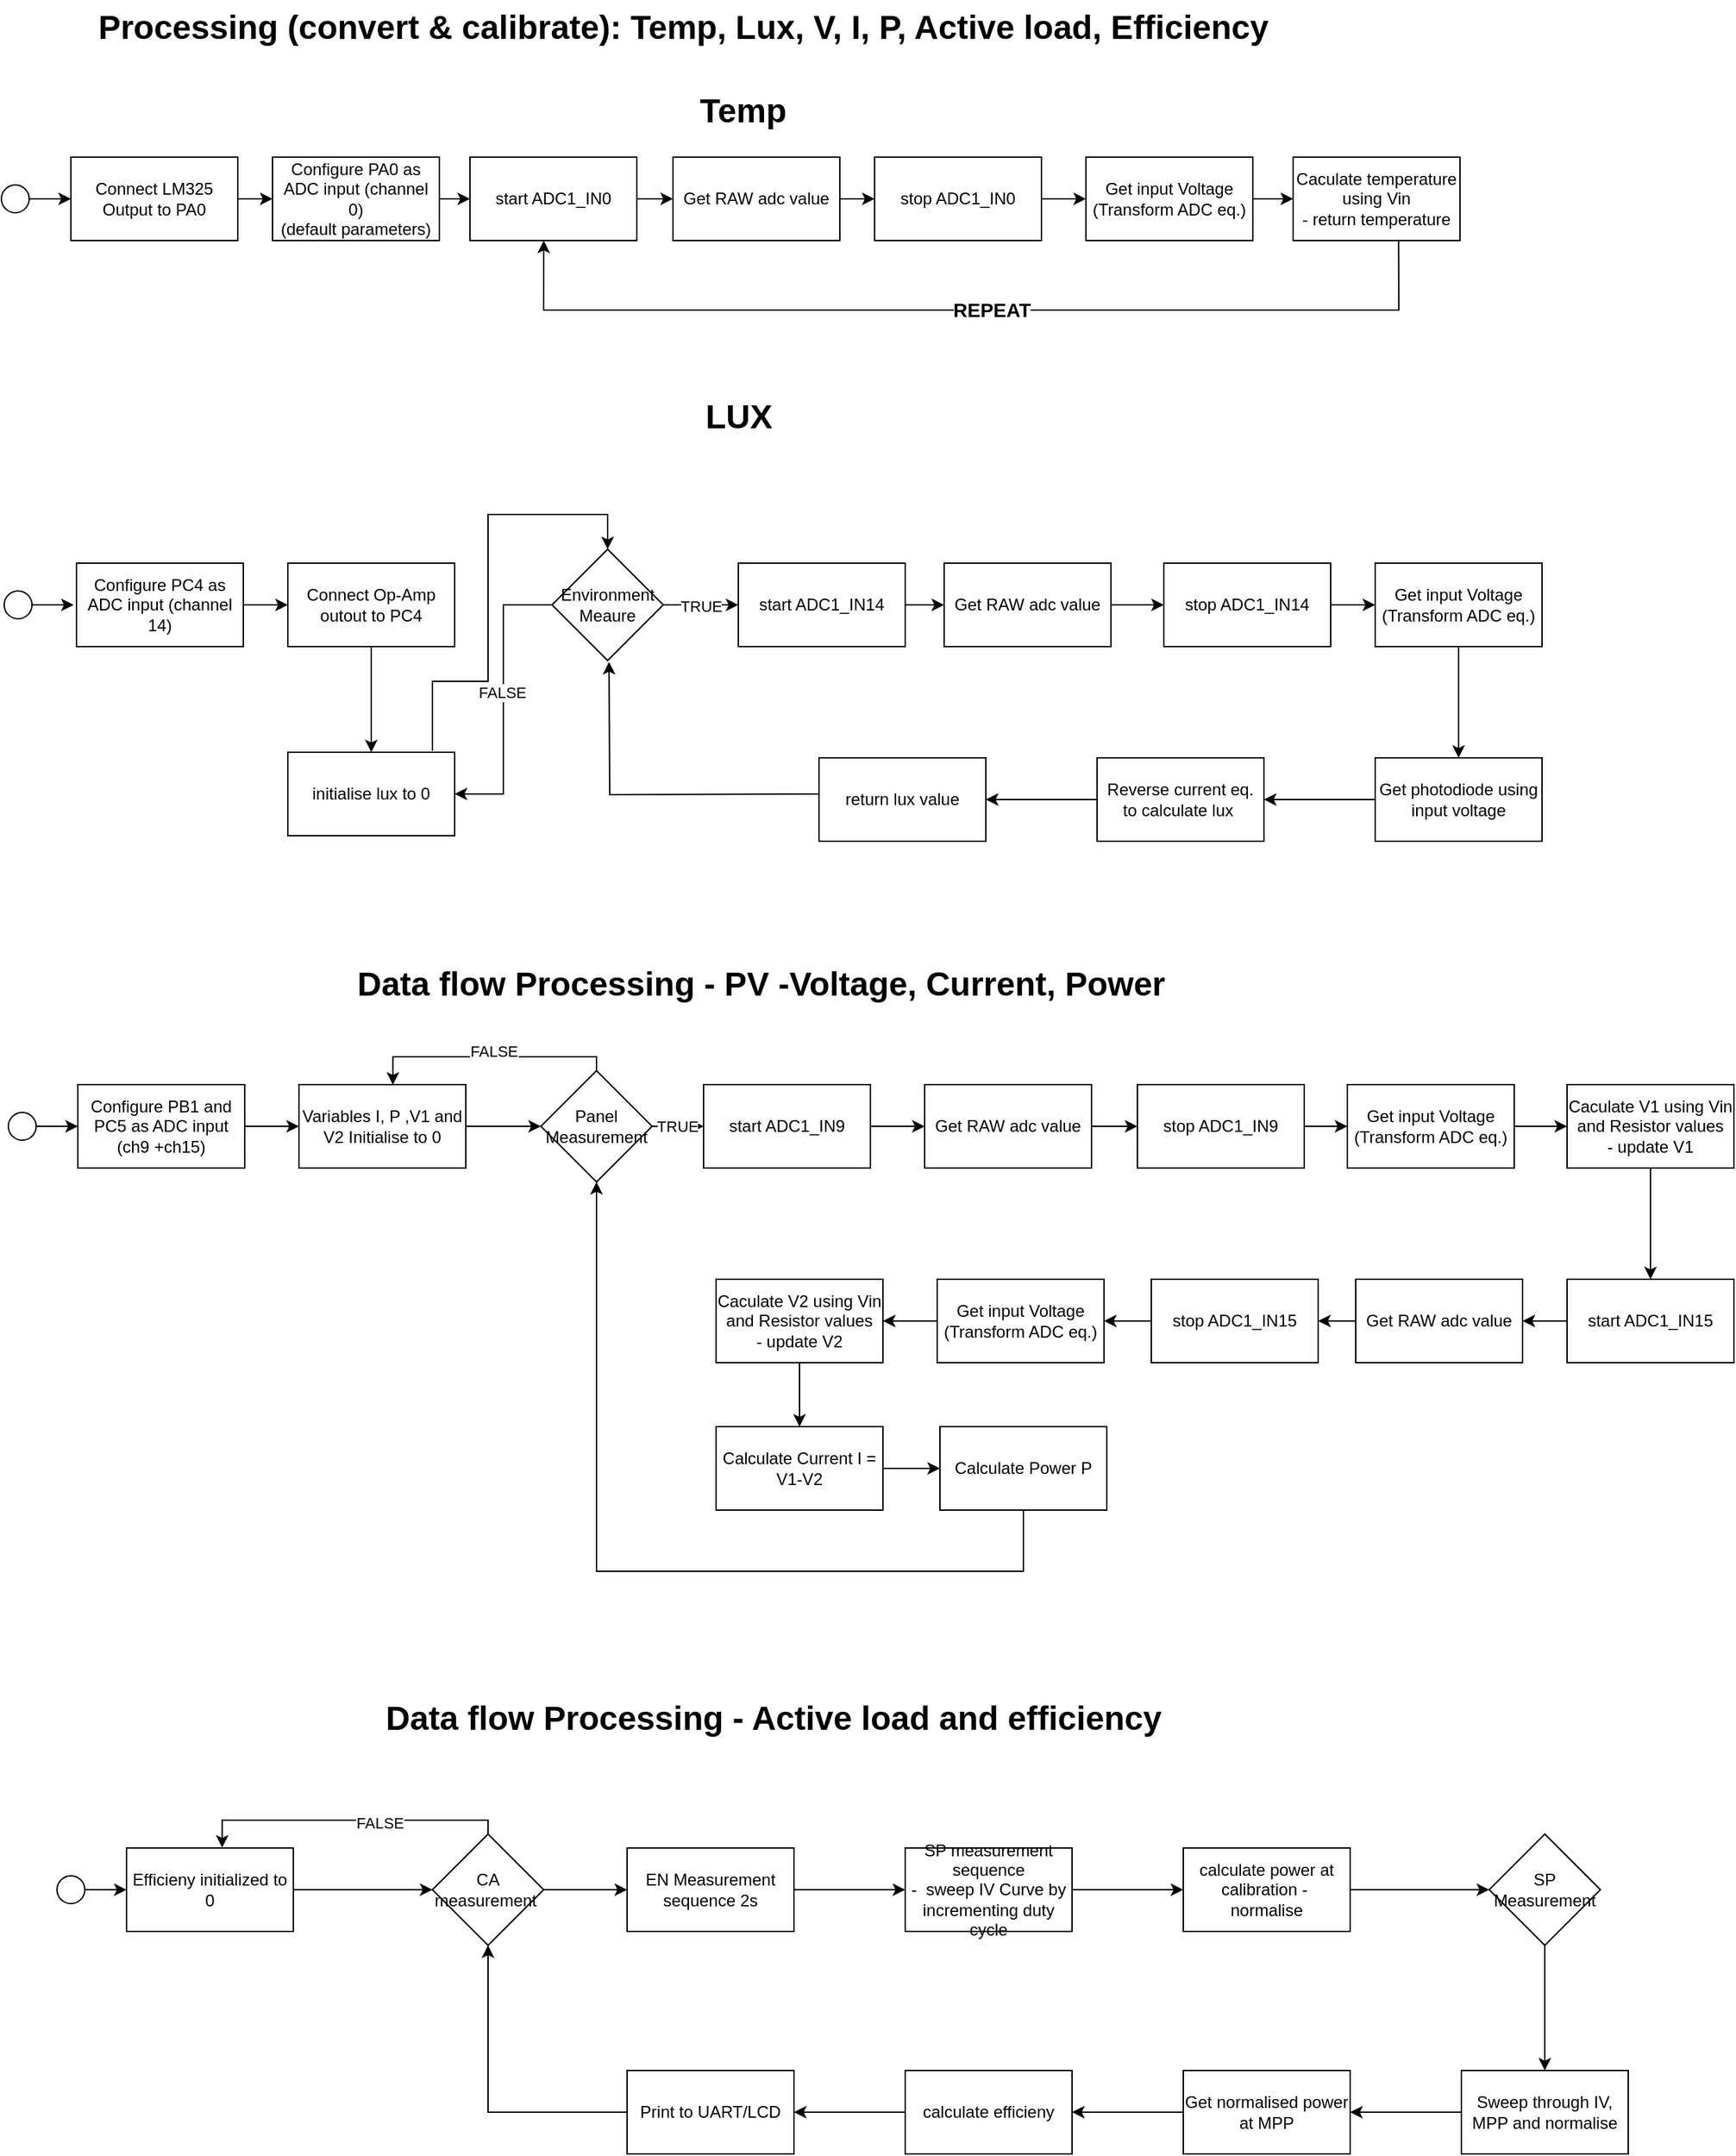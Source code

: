 <mxfile version="24.1.0" type="device">
  <diagram name="Page-1" id="7e0a89b8-554c-2b80-1dc8-d5c74ca68de4">
    <mxGraphModel dx="2036" dy="1040" grid="1" gridSize="10" guides="1" tooltips="1" connect="1" arrows="1" fold="1" page="1" pageScale="1" pageWidth="1100" pageHeight="850" background="none" math="0" shadow="0">
      <root>
        <mxCell id="0" />
        <mxCell id="1" parent="0" />
        <mxCell id="Pd6MdkzY4uPQfDYBk9mX-1" value="Processing (convert &amp;amp; calibrate): Temp, Lux, V, I, P, Active load, Efficiency" style="text;strokeColor=none;fillColor=none;html=1;fontSize=24;fontStyle=1;verticalAlign=middle;align=center;" vertex="1" parent="1">
          <mxGeometry x="490" y="60" width="100" height="40" as="geometry" />
        </mxCell>
        <mxCell id="Pd6MdkzY4uPQfDYBk9mX-11" value="" style="edgeStyle=orthogonalEdgeStyle;rounded=0;orthogonalLoop=1;jettySize=auto;html=1;" edge="1" parent="1" source="Pd6MdkzY4uPQfDYBk9mX-2" target="Pd6MdkzY4uPQfDYBk9mX-10">
          <mxGeometry relative="1" as="geometry" />
        </mxCell>
        <mxCell id="Pd6MdkzY4uPQfDYBk9mX-2" value="" style="ellipse;whiteSpace=wrap;html=1;aspect=fixed;" vertex="1" parent="1">
          <mxGeometry x="50" y="193" width="20" height="20" as="geometry" />
        </mxCell>
        <mxCell id="Pd6MdkzY4uPQfDYBk9mX-13" value="" style="edgeStyle=orthogonalEdgeStyle;rounded=0;orthogonalLoop=1;jettySize=auto;html=1;" edge="1" parent="1" source="Pd6MdkzY4uPQfDYBk9mX-10" target="Pd6MdkzY4uPQfDYBk9mX-12">
          <mxGeometry relative="1" as="geometry" />
        </mxCell>
        <mxCell id="Pd6MdkzY4uPQfDYBk9mX-10" value="Connect LM325&lt;div&gt;Output to PA0&lt;/div&gt;" style="whiteSpace=wrap;html=1;" vertex="1" parent="1">
          <mxGeometry x="100" y="173" width="120" height="60" as="geometry" />
        </mxCell>
        <mxCell id="Pd6MdkzY4uPQfDYBk9mX-15" value="" style="edgeStyle=orthogonalEdgeStyle;rounded=0;orthogonalLoop=1;jettySize=auto;html=1;" edge="1" parent="1" source="Pd6MdkzY4uPQfDYBk9mX-12" target="Pd6MdkzY4uPQfDYBk9mX-14">
          <mxGeometry relative="1" as="geometry" />
        </mxCell>
        <mxCell id="Pd6MdkzY4uPQfDYBk9mX-12" value="Configure PA0 as ADC input (channel 0)&lt;div&gt;(default parameters)&lt;/div&gt;" style="whiteSpace=wrap;html=1;" vertex="1" parent="1">
          <mxGeometry x="245" y="173" width="120" height="60" as="geometry" />
        </mxCell>
        <mxCell id="Pd6MdkzY4uPQfDYBk9mX-17" value="" style="edgeStyle=orthogonalEdgeStyle;rounded=0;orthogonalLoop=1;jettySize=auto;html=1;" edge="1" parent="1" source="Pd6MdkzY4uPQfDYBk9mX-14" target="Pd6MdkzY4uPQfDYBk9mX-16">
          <mxGeometry relative="1" as="geometry" />
        </mxCell>
        <mxCell id="Pd6MdkzY4uPQfDYBk9mX-14" value="start ADC1_IN0" style="whiteSpace=wrap;html=1;" vertex="1" parent="1">
          <mxGeometry x="387" y="173" width="120" height="60" as="geometry" />
        </mxCell>
        <mxCell id="Pd6MdkzY4uPQfDYBk9mX-23" value="" style="edgeStyle=orthogonalEdgeStyle;rounded=0;orthogonalLoop=1;jettySize=auto;html=1;" edge="1" parent="1" source="Pd6MdkzY4uPQfDYBk9mX-16" target="Pd6MdkzY4uPQfDYBk9mX-22">
          <mxGeometry relative="1" as="geometry" />
        </mxCell>
        <mxCell id="Pd6MdkzY4uPQfDYBk9mX-16" value="Get RAW adc value" style="whiteSpace=wrap;html=1;" vertex="1" parent="1">
          <mxGeometry x="533" y="173" width="120" height="60" as="geometry" />
        </mxCell>
        <mxCell id="Pd6MdkzY4uPQfDYBk9mX-21" value="" style="edgeStyle=orthogonalEdgeStyle;rounded=0;orthogonalLoop=1;jettySize=auto;html=1;" edge="1" parent="1" source="Pd6MdkzY4uPQfDYBk9mX-18" target="Pd6MdkzY4uPQfDYBk9mX-20">
          <mxGeometry relative="1" as="geometry" />
        </mxCell>
        <mxCell id="Pd6MdkzY4uPQfDYBk9mX-18" value="Get input Voltage&lt;div&gt;(Transform ADC eq.&lt;span style=&quot;background-color: initial;&quot;&gt;)&lt;/span&gt;&lt;/div&gt;" style="whiteSpace=wrap;html=1;" vertex="1" parent="1">
          <mxGeometry x="830" y="173" width="120" height="60" as="geometry" />
        </mxCell>
        <mxCell id="Pd6MdkzY4uPQfDYBk9mX-20" value="Caculate temperature using Vin&lt;div&gt;- return temperature&lt;/div&gt;" style="whiteSpace=wrap;html=1;" vertex="1" parent="1">
          <mxGeometry x="979" y="173" width="120" height="60" as="geometry" />
        </mxCell>
        <mxCell id="Pd6MdkzY4uPQfDYBk9mX-24" value="" style="edgeStyle=orthogonalEdgeStyle;rounded=0;orthogonalLoop=1;jettySize=auto;html=1;" edge="1" parent="1" source="Pd6MdkzY4uPQfDYBk9mX-22" target="Pd6MdkzY4uPQfDYBk9mX-18">
          <mxGeometry relative="1" as="geometry" />
        </mxCell>
        <mxCell id="Pd6MdkzY4uPQfDYBk9mX-22" value="stop ADC1_IN0" style="whiteSpace=wrap;html=1;" vertex="1" parent="1">
          <mxGeometry x="678" y="173" width="120" height="60" as="geometry" />
        </mxCell>
        <mxCell id="Pd6MdkzY4uPQfDYBk9mX-27" value="" style="endArrow=classic;html=1;rounded=0;entryX=0.442;entryY=1;entryDx=0;entryDy=0;entryPerimeter=0;exitX=0.632;exitY=0.993;exitDx=0;exitDy=0;exitPerimeter=0;" edge="1" parent="1" source="Pd6MdkzY4uPQfDYBk9mX-20" target="Pd6MdkzY4uPQfDYBk9mX-14">
          <mxGeometry width="50" height="50" relative="1" as="geometry">
            <mxPoint x="960" y="323" as="sourcePoint" />
            <mxPoint x="810" y="253" as="targetPoint" />
            <Array as="points">
              <mxPoint x="1055" y="283" />
              <mxPoint x="440" y="283" />
            </Array>
          </mxGeometry>
        </mxCell>
        <mxCell id="Pd6MdkzY4uPQfDYBk9mX-30" value="&lt;b&gt;&lt;font style=&quot;font-size: 14px;&quot;&gt;REPEAT&lt;/font&gt;&lt;/b&gt;" style="edgeLabel;html=1;align=center;verticalAlign=middle;resizable=0;points=[];" vertex="1" connectable="0" parent="Pd6MdkzY4uPQfDYBk9mX-27">
          <mxGeometry x="-0.042" relative="1" as="geometry">
            <mxPoint x="-1" as="offset" />
          </mxGeometry>
        </mxCell>
        <mxCell id="Pd6MdkzY4uPQfDYBk9mX-31" value="Temp" style="text;strokeColor=none;fillColor=none;html=1;fontSize=24;fontStyle=1;verticalAlign=middle;align=center;" vertex="1" parent="1">
          <mxGeometry x="533" y="120" width="100" height="40" as="geometry" />
        </mxCell>
        <mxCell id="Pd6MdkzY4uPQfDYBk9mX-42" value="" style="edgeStyle=orthogonalEdgeStyle;rounded=0;orthogonalLoop=1;jettySize=auto;html=1;" edge="1" parent="1" source="Pd6MdkzY4uPQfDYBk9mX-32">
          <mxGeometry relative="1" as="geometry">
            <mxPoint x="102" y="495" as="targetPoint" />
          </mxGeometry>
        </mxCell>
        <mxCell id="Pd6MdkzY4uPQfDYBk9mX-32" value="" style="ellipse;whiteSpace=wrap;html=1;" vertex="1" parent="1">
          <mxGeometry x="52" y="485" width="20" height="20" as="geometry" />
        </mxCell>
        <mxCell id="Pd6MdkzY4uPQfDYBk9mX-40" value="LUX" style="text;strokeColor=none;fillColor=none;html=1;fontSize=24;fontStyle=1;verticalAlign=middle;align=center;" vertex="1" parent="1">
          <mxGeometry x="530" y="340" width="100" height="40" as="geometry" />
        </mxCell>
        <mxCell id="Pd6MdkzY4uPQfDYBk9mX-46" style="edgeStyle=orthogonalEdgeStyle;rounded=0;orthogonalLoop=1;jettySize=auto;html=1;entryX=0;entryY=0.5;entryDx=0;entryDy=0;" edge="1" parent="1" source="Pd6MdkzY4uPQfDYBk9mX-43" target="Pd6MdkzY4uPQfDYBk9mX-45">
          <mxGeometry relative="1" as="geometry" />
        </mxCell>
        <mxCell id="Pd6MdkzY4uPQfDYBk9mX-43" value="Configure PC4 as ADC input (channel 14)" style="whiteSpace=wrap;html=1;" vertex="1" parent="1">
          <mxGeometry x="104" y="465" width="120" height="60" as="geometry" />
        </mxCell>
        <mxCell id="Pd6MdkzY4uPQfDYBk9mX-69" value="" style="edgeStyle=orthogonalEdgeStyle;rounded=0;orthogonalLoop=1;jettySize=auto;html=1;" edge="1" parent="1" source="Pd6MdkzY4uPQfDYBk9mX-45" target="Pd6MdkzY4uPQfDYBk9mX-68">
          <mxGeometry relative="1" as="geometry" />
        </mxCell>
        <mxCell id="Pd6MdkzY4uPQfDYBk9mX-45" value="Connect Op-Amp outout to PC4" style="whiteSpace=wrap;html=1;" vertex="1" parent="1">
          <mxGeometry x="256" y="465" width="120" height="60" as="geometry" />
        </mxCell>
        <mxCell id="Pd6MdkzY4uPQfDYBk9mX-55" value="" style="edgeStyle=orthogonalEdgeStyle;rounded=0;orthogonalLoop=1;jettySize=auto;html=1;" edge="1" parent="1" source="Pd6MdkzY4uPQfDYBk9mX-47" target="Pd6MdkzY4uPQfDYBk9mX-54">
          <mxGeometry relative="1" as="geometry" />
        </mxCell>
        <mxCell id="Pd6MdkzY4uPQfDYBk9mX-47" value="start ADC1_IN14" style="whiteSpace=wrap;html=1;" vertex="1" parent="1">
          <mxGeometry x="580" y="465" width="120" height="60" as="geometry" />
        </mxCell>
        <mxCell id="Pd6MdkzY4uPQfDYBk9mX-51" value="" style="edgeStyle=orthogonalEdgeStyle;rounded=0;orthogonalLoop=1;jettySize=auto;html=1;fontStyle=1" edge="1" parent="1" source="Pd6MdkzY4uPQfDYBk9mX-49" target="Pd6MdkzY4uPQfDYBk9mX-47">
          <mxGeometry relative="1" as="geometry" />
        </mxCell>
        <mxCell id="Pd6MdkzY4uPQfDYBk9mX-53" value="TRUE" style="edgeLabel;html=1;align=center;verticalAlign=middle;resizable=0;points=[];" vertex="1" connectable="0" parent="Pd6MdkzY4uPQfDYBk9mX-51">
          <mxGeometry x="-0.008" y="-1" relative="1" as="geometry">
            <mxPoint as="offset" />
          </mxGeometry>
        </mxCell>
        <mxCell id="Pd6MdkzY4uPQfDYBk9mX-71" style="edgeStyle=orthogonalEdgeStyle;rounded=0;orthogonalLoop=1;jettySize=auto;html=1;entryX=1;entryY=0.5;entryDx=0;entryDy=0;" edge="1" parent="1" source="Pd6MdkzY4uPQfDYBk9mX-49" target="Pd6MdkzY4uPQfDYBk9mX-68">
          <mxGeometry relative="1" as="geometry" />
        </mxCell>
        <mxCell id="Pd6MdkzY4uPQfDYBk9mX-72" value="FALSE" style="edgeLabel;html=1;align=center;verticalAlign=middle;resizable=0;points=[];" vertex="1" connectable="0" parent="Pd6MdkzY4uPQfDYBk9mX-71">
          <mxGeometry x="-0.048" y="-1" relative="1" as="geometry">
            <mxPoint as="offset" />
          </mxGeometry>
        </mxCell>
        <mxCell id="Pd6MdkzY4uPQfDYBk9mX-49" value="Environment Meaure" style="rhombus;whiteSpace=wrap;html=1;" vertex="1" parent="1">
          <mxGeometry x="446" y="455" width="80" height="80" as="geometry" />
        </mxCell>
        <mxCell id="Pd6MdkzY4uPQfDYBk9mX-57" value="" style="edgeStyle=orthogonalEdgeStyle;rounded=0;orthogonalLoop=1;jettySize=auto;html=1;" edge="1" parent="1" source="Pd6MdkzY4uPQfDYBk9mX-54" target="Pd6MdkzY4uPQfDYBk9mX-56">
          <mxGeometry relative="1" as="geometry" />
        </mxCell>
        <mxCell id="Pd6MdkzY4uPQfDYBk9mX-54" value="Get RAW adc value" style="whiteSpace=wrap;html=1;" vertex="1" parent="1">
          <mxGeometry x="728" y="465" width="120" height="60" as="geometry" />
        </mxCell>
        <mxCell id="Pd6MdkzY4uPQfDYBk9mX-59" value="" style="edgeStyle=orthogonalEdgeStyle;rounded=0;orthogonalLoop=1;jettySize=auto;html=1;" edge="1" parent="1" source="Pd6MdkzY4uPQfDYBk9mX-56" target="Pd6MdkzY4uPQfDYBk9mX-58">
          <mxGeometry relative="1" as="geometry">
            <Array as="points">
              <mxPoint x="1040" y="480" />
              <mxPoint x="1040" y="480" />
            </Array>
          </mxGeometry>
        </mxCell>
        <mxCell id="Pd6MdkzY4uPQfDYBk9mX-56" value="stop ADC1_IN14" style="whiteSpace=wrap;html=1;" vertex="1" parent="1">
          <mxGeometry x="886" y="465" width="120" height="60" as="geometry" />
        </mxCell>
        <mxCell id="Pd6MdkzY4uPQfDYBk9mX-61" value="" style="edgeStyle=orthogonalEdgeStyle;rounded=0;orthogonalLoop=1;jettySize=auto;html=1;" edge="1" parent="1" source="Pd6MdkzY4uPQfDYBk9mX-58" target="Pd6MdkzY4uPQfDYBk9mX-60">
          <mxGeometry relative="1" as="geometry" />
        </mxCell>
        <mxCell id="Pd6MdkzY4uPQfDYBk9mX-58" value="Get input Voltage&lt;div&gt;(Transform ADC eq.&lt;span style=&quot;background-color: initial;&quot;&gt;)&lt;/span&gt;&lt;/div&gt;" style="whiteSpace=wrap;html=1;" vertex="1" parent="1">
          <mxGeometry x="1038" y="465" width="120" height="60" as="geometry" />
        </mxCell>
        <mxCell id="Pd6MdkzY4uPQfDYBk9mX-63" value="" style="edgeStyle=orthogonalEdgeStyle;rounded=0;orthogonalLoop=1;jettySize=auto;html=1;" edge="1" parent="1" source="Pd6MdkzY4uPQfDYBk9mX-60" target="Pd6MdkzY4uPQfDYBk9mX-62">
          <mxGeometry relative="1" as="geometry" />
        </mxCell>
        <mxCell id="Pd6MdkzY4uPQfDYBk9mX-60" value="Get photodiode using input voltage" style="whiteSpace=wrap;html=1;" vertex="1" parent="1">
          <mxGeometry x="1038" y="605" width="120" height="60" as="geometry" />
        </mxCell>
        <mxCell id="Pd6MdkzY4uPQfDYBk9mX-65" value="" style="edgeStyle=orthogonalEdgeStyle;rounded=0;orthogonalLoop=1;jettySize=auto;html=1;" edge="1" parent="1" source="Pd6MdkzY4uPQfDYBk9mX-62" target="Pd6MdkzY4uPQfDYBk9mX-64">
          <mxGeometry relative="1" as="geometry" />
        </mxCell>
        <mxCell id="Pd6MdkzY4uPQfDYBk9mX-62" value="Reverse current eq. to calculate lux&amp;nbsp;" style="whiteSpace=wrap;html=1;" vertex="1" parent="1">
          <mxGeometry x="838" y="605" width="120" height="60" as="geometry" />
        </mxCell>
        <mxCell id="Pd6MdkzY4uPQfDYBk9mX-66" style="edgeStyle=orthogonalEdgeStyle;rounded=0;orthogonalLoop=1;jettySize=auto;html=1;" edge="1" parent="1">
          <mxGeometry relative="1" as="geometry">
            <mxPoint x="487" y="536" as="targetPoint" />
            <mxPoint x="638" y="631" as="sourcePoint" />
          </mxGeometry>
        </mxCell>
        <mxCell id="Pd6MdkzY4uPQfDYBk9mX-64" value="return lux value" style="whiteSpace=wrap;html=1;" vertex="1" parent="1">
          <mxGeometry x="638" y="605" width="120" height="60" as="geometry" />
        </mxCell>
        <mxCell id="Pd6MdkzY4uPQfDYBk9mX-68" value="initialise lux to 0" style="whiteSpace=wrap;html=1;" vertex="1" parent="1">
          <mxGeometry x="256" y="601" width="120" height="60" as="geometry" />
        </mxCell>
        <mxCell id="Pd6MdkzY4uPQfDYBk9mX-73" value="" style="endArrow=classic;html=1;rounded=0;entryX=0.5;entryY=0;entryDx=0;entryDy=0;" edge="1" parent="1" target="Pd6MdkzY4uPQfDYBk9mX-49">
          <mxGeometry width="50" height="50" relative="1" as="geometry">
            <mxPoint x="360" y="600" as="sourcePoint" />
            <mxPoint x="430" y="340" as="targetPoint" />
            <Array as="points">
              <mxPoint x="360" y="550" />
              <mxPoint x="400" y="550" />
              <mxPoint x="400" y="520" />
              <mxPoint x="400" y="430" />
              <mxPoint x="486" y="430" />
            </Array>
          </mxGeometry>
        </mxCell>
        <mxCell id="Pd6MdkzY4uPQfDYBk9mX-76" value="Data flow Processing - PV -Voltage, Current, Power" style="text;strokeColor=none;fillColor=none;html=1;fontSize=24;fontStyle=1;verticalAlign=middle;align=center;" vertex="1" parent="1">
          <mxGeometry x="546" y="748" width="100" height="40" as="geometry" />
        </mxCell>
        <mxCell id="Pd6MdkzY4uPQfDYBk9mX-80" value="" style="edgeStyle=orthogonalEdgeStyle;rounded=0;orthogonalLoop=1;jettySize=auto;html=1;" edge="1" parent="1" source="Pd6MdkzY4uPQfDYBk9mX-77" target="Pd6MdkzY4uPQfDYBk9mX-79">
          <mxGeometry relative="1" as="geometry" />
        </mxCell>
        <mxCell id="Pd6MdkzY4uPQfDYBk9mX-77" value="" style="ellipse;whiteSpace=wrap;html=1;" vertex="1" parent="1">
          <mxGeometry x="55" y="860" width="20" height="20" as="geometry" />
        </mxCell>
        <mxCell id="Pd6MdkzY4uPQfDYBk9mX-82" value="" style="edgeStyle=orthogonalEdgeStyle;rounded=0;orthogonalLoop=1;jettySize=auto;html=1;" edge="1" parent="1" source="Pd6MdkzY4uPQfDYBk9mX-79" target="Pd6MdkzY4uPQfDYBk9mX-81">
          <mxGeometry relative="1" as="geometry" />
        </mxCell>
        <mxCell id="Pd6MdkzY4uPQfDYBk9mX-79" value="Configure PB1 and PC5 as ADC input (ch9 +ch15)" style="whiteSpace=wrap;html=1;" vertex="1" parent="1">
          <mxGeometry x="105" y="840" width="120" height="60" as="geometry" />
        </mxCell>
        <mxCell id="Pd6MdkzY4uPQfDYBk9mX-93" value="" style="edgeStyle=orthogonalEdgeStyle;rounded=0;orthogonalLoop=1;jettySize=auto;html=1;" edge="1" parent="1" source="Pd6MdkzY4uPQfDYBk9mX-81" target="Pd6MdkzY4uPQfDYBk9mX-92">
          <mxGeometry relative="1" as="geometry" />
        </mxCell>
        <mxCell id="Pd6MdkzY4uPQfDYBk9mX-81" value="Variables I, P ,V1 and V2 I&lt;span style=&quot;background-color: initial;&quot;&gt;nitialise to 0&lt;/span&gt;" style="whiteSpace=wrap;html=1;" vertex="1" parent="1">
          <mxGeometry x="264" y="840" width="120" height="60" as="geometry" />
        </mxCell>
        <mxCell id="Pd6MdkzY4uPQfDYBk9mX-86" value="" style="edgeStyle=orthogonalEdgeStyle;rounded=0;orthogonalLoop=1;jettySize=auto;html=1;" edge="1" parent="1" source="Pd6MdkzY4uPQfDYBk9mX-83" target="Pd6MdkzY4uPQfDYBk9mX-85">
          <mxGeometry relative="1" as="geometry" />
        </mxCell>
        <mxCell id="Pd6MdkzY4uPQfDYBk9mX-83" value="start ADC1_IN9" style="whiteSpace=wrap;html=1;" vertex="1" parent="1">
          <mxGeometry x="555" y="840" width="120" height="60" as="geometry" />
        </mxCell>
        <mxCell id="Pd6MdkzY4uPQfDYBk9mX-88" value="" style="edgeStyle=orthogonalEdgeStyle;rounded=0;orthogonalLoop=1;jettySize=auto;html=1;" edge="1" parent="1" source="Pd6MdkzY4uPQfDYBk9mX-85" target="Pd6MdkzY4uPQfDYBk9mX-87">
          <mxGeometry relative="1" as="geometry" />
        </mxCell>
        <mxCell id="Pd6MdkzY4uPQfDYBk9mX-85" value="Get RAW adc value" style="whiteSpace=wrap;html=1;" vertex="1" parent="1">
          <mxGeometry x="714" y="840" width="120" height="60" as="geometry" />
        </mxCell>
        <mxCell id="Pd6MdkzY4uPQfDYBk9mX-90" value="" style="edgeStyle=orthogonalEdgeStyle;rounded=0;orthogonalLoop=1;jettySize=auto;html=1;" edge="1" parent="1" source="Pd6MdkzY4uPQfDYBk9mX-87" target="Pd6MdkzY4uPQfDYBk9mX-89">
          <mxGeometry relative="1" as="geometry" />
        </mxCell>
        <mxCell id="Pd6MdkzY4uPQfDYBk9mX-87" value="stop ADC1_IN9" style="whiteSpace=wrap;html=1;" vertex="1" parent="1">
          <mxGeometry x="867" y="840" width="120" height="60" as="geometry" />
        </mxCell>
        <mxCell id="Pd6MdkzY4uPQfDYBk9mX-96" value="" style="edgeStyle=orthogonalEdgeStyle;rounded=0;orthogonalLoop=1;jettySize=auto;html=1;" edge="1" parent="1" source="Pd6MdkzY4uPQfDYBk9mX-89" target="Pd6MdkzY4uPQfDYBk9mX-95">
          <mxGeometry relative="1" as="geometry" />
        </mxCell>
        <mxCell id="Pd6MdkzY4uPQfDYBk9mX-89" value="Get input Voltage&lt;div&gt;(Transform ADC eq.&lt;span style=&quot;background-color: initial;&quot;&gt;)&lt;/span&gt;&lt;/div&gt;" style="whiteSpace=wrap;html=1;" vertex="1" parent="1">
          <mxGeometry x="1018" y="840" width="120" height="60" as="geometry" />
        </mxCell>
        <mxCell id="Pd6MdkzY4uPQfDYBk9mX-94" value="" style="edgeStyle=orthogonalEdgeStyle;rounded=0;orthogonalLoop=1;jettySize=auto;html=1;" edge="1" parent="1" source="Pd6MdkzY4uPQfDYBk9mX-92" target="Pd6MdkzY4uPQfDYBk9mX-83">
          <mxGeometry relative="1" as="geometry" />
        </mxCell>
        <mxCell id="Pd6MdkzY4uPQfDYBk9mX-115" value="TRUE" style="edgeLabel;html=1;align=center;verticalAlign=middle;resizable=0;points=[];" vertex="1" connectable="0" parent="Pd6MdkzY4uPQfDYBk9mX-94">
          <mxGeometry x="0.035" relative="1" as="geometry">
            <mxPoint as="offset" />
          </mxGeometry>
        </mxCell>
        <mxCell id="Pd6MdkzY4uPQfDYBk9mX-92" value="Panel Measurement" style="rhombus;whiteSpace=wrap;html=1;" vertex="1" parent="1">
          <mxGeometry x="438" y="830" width="80" height="80" as="geometry" />
        </mxCell>
        <mxCell id="Pd6MdkzY4uPQfDYBk9mX-98" value="" style="edgeStyle=orthogonalEdgeStyle;rounded=0;orthogonalLoop=1;jettySize=auto;html=1;" edge="1" parent="1" source="Pd6MdkzY4uPQfDYBk9mX-95" target="Pd6MdkzY4uPQfDYBk9mX-97">
          <mxGeometry relative="1" as="geometry" />
        </mxCell>
        <mxCell id="Pd6MdkzY4uPQfDYBk9mX-95" value="Caculate V1 using Vin and Resistor values&lt;div&gt;- update V1&lt;/div&gt;" style="whiteSpace=wrap;html=1;" vertex="1" parent="1">
          <mxGeometry x="1176" y="840" width="120" height="60" as="geometry" />
        </mxCell>
        <mxCell id="Pd6MdkzY4uPQfDYBk9mX-100" value="" style="edgeStyle=orthogonalEdgeStyle;rounded=0;orthogonalLoop=1;jettySize=auto;html=1;" edge="1" parent="1" source="Pd6MdkzY4uPQfDYBk9mX-97" target="Pd6MdkzY4uPQfDYBk9mX-99">
          <mxGeometry relative="1" as="geometry" />
        </mxCell>
        <mxCell id="Pd6MdkzY4uPQfDYBk9mX-97" value="start ADC1_IN15" style="whiteSpace=wrap;html=1;" vertex="1" parent="1">
          <mxGeometry x="1176" y="980" width="120" height="60" as="geometry" />
        </mxCell>
        <mxCell id="Pd6MdkzY4uPQfDYBk9mX-102" value="" style="edgeStyle=orthogonalEdgeStyle;rounded=0;orthogonalLoop=1;jettySize=auto;html=1;" edge="1" parent="1" source="Pd6MdkzY4uPQfDYBk9mX-99" target="Pd6MdkzY4uPQfDYBk9mX-101">
          <mxGeometry relative="1" as="geometry" />
        </mxCell>
        <mxCell id="Pd6MdkzY4uPQfDYBk9mX-99" value="Get RAW adc value" style="whiteSpace=wrap;html=1;" vertex="1" parent="1">
          <mxGeometry x="1024" y="980" width="120" height="60" as="geometry" />
        </mxCell>
        <mxCell id="Pd6MdkzY4uPQfDYBk9mX-104" value="" style="edgeStyle=orthogonalEdgeStyle;rounded=0;orthogonalLoop=1;jettySize=auto;html=1;" edge="1" parent="1" source="Pd6MdkzY4uPQfDYBk9mX-101" target="Pd6MdkzY4uPQfDYBk9mX-103">
          <mxGeometry relative="1" as="geometry" />
        </mxCell>
        <mxCell id="Pd6MdkzY4uPQfDYBk9mX-101" value="stop ADC1_IN15" style="whiteSpace=wrap;html=1;" vertex="1" parent="1">
          <mxGeometry x="877" y="980" width="120" height="60" as="geometry" />
        </mxCell>
        <mxCell id="Pd6MdkzY4uPQfDYBk9mX-106" value="" style="edgeStyle=orthogonalEdgeStyle;rounded=0;orthogonalLoop=1;jettySize=auto;html=1;" edge="1" parent="1" source="Pd6MdkzY4uPQfDYBk9mX-103" target="Pd6MdkzY4uPQfDYBk9mX-105">
          <mxGeometry relative="1" as="geometry" />
        </mxCell>
        <mxCell id="Pd6MdkzY4uPQfDYBk9mX-103" value="Get input Voltage&lt;div&gt;(Transform ADC eq.&lt;span style=&quot;background-color: initial;&quot;&gt;)&lt;/span&gt;&lt;/div&gt;" style="whiteSpace=wrap;html=1;" vertex="1" parent="1">
          <mxGeometry x="723" y="980" width="120" height="60" as="geometry" />
        </mxCell>
        <mxCell id="Pd6MdkzY4uPQfDYBk9mX-108" value="" style="edgeStyle=orthogonalEdgeStyle;rounded=0;orthogonalLoop=1;jettySize=auto;html=1;" edge="1" parent="1" source="Pd6MdkzY4uPQfDYBk9mX-105" target="Pd6MdkzY4uPQfDYBk9mX-107">
          <mxGeometry relative="1" as="geometry" />
        </mxCell>
        <mxCell id="Pd6MdkzY4uPQfDYBk9mX-105" value="Caculate V2 using Vin and Resistor values&lt;div&gt;- update V2&lt;/div&gt;" style="whiteSpace=wrap;html=1;" vertex="1" parent="1">
          <mxGeometry x="564" y="980" width="120" height="60" as="geometry" />
        </mxCell>
        <mxCell id="Pd6MdkzY4uPQfDYBk9mX-110" value="" style="edgeStyle=orthogonalEdgeStyle;rounded=0;orthogonalLoop=1;jettySize=auto;html=1;" edge="1" parent="1" source="Pd6MdkzY4uPQfDYBk9mX-107" target="Pd6MdkzY4uPQfDYBk9mX-109">
          <mxGeometry relative="1" as="geometry" />
        </mxCell>
        <mxCell id="Pd6MdkzY4uPQfDYBk9mX-107" value="Calculate Current I = V1-V2" style="whiteSpace=wrap;html=1;" vertex="1" parent="1">
          <mxGeometry x="564" y="1086" width="120" height="60" as="geometry" />
        </mxCell>
        <mxCell id="Pd6MdkzY4uPQfDYBk9mX-112" style="edgeStyle=orthogonalEdgeStyle;rounded=0;orthogonalLoop=1;jettySize=auto;html=1;entryX=0.5;entryY=1;entryDx=0;entryDy=0;" edge="1" parent="1" source="Pd6MdkzY4uPQfDYBk9mX-109" target="Pd6MdkzY4uPQfDYBk9mX-92">
          <mxGeometry relative="1" as="geometry">
            <Array as="points">
              <mxPoint x="785" y="1190" />
              <mxPoint x="478" y="1190" />
            </Array>
          </mxGeometry>
        </mxCell>
        <mxCell id="Pd6MdkzY4uPQfDYBk9mX-109" value="Calculate Power P" style="whiteSpace=wrap;html=1;" vertex="1" parent="1">
          <mxGeometry x="725" y="1086" width="120" height="60" as="geometry" />
        </mxCell>
        <mxCell id="Pd6MdkzY4uPQfDYBk9mX-117" style="edgeStyle=orthogonalEdgeStyle;rounded=0;orthogonalLoop=1;jettySize=auto;html=1;entryX=0.563;entryY=0.002;entryDx=0;entryDy=0;entryPerimeter=0;" edge="1" parent="1" source="Pd6MdkzY4uPQfDYBk9mX-92" target="Pd6MdkzY4uPQfDYBk9mX-81">
          <mxGeometry relative="1" as="geometry">
            <Array as="points">
              <mxPoint x="478" y="820" />
              <mxPoint x="332" y="820" />
            </Array>
          </mxGeometry>
        </mxCell>
        <mxCell id="Pd6MdkzY4uPQfDYBk9mX-118" value="FALSE" style="edgeLabel;html=1;align=center;verticalAlign=middle;resizable=0;points=[];" vertex="1" connectable="0" parent="Pd6MdkzY4uPQfDYBk9mX-117">
          <mxGeometry x="-0.05" y="-4" relative="1" as="geometry">
            <mxPoint as="offset" />
          </mxGeometry>
        </mxCell>
        <mxCell id="Pd6MdkzY4uPQfDYBk9mX-121" value="Data flow Processing - Active load and efficiency" style="text;strokeColor=none;fillColor=none;html=1;fontSize=24;fontStyle=1;verticalAlign=middle;align=center;" vertex="1" parent="1">
          <mxGeometry x="555" y="1276" width="100" height="40" as="geometry" />
        </mxCell>
        <mxCell id="Pd6MdkzY4uPQfDYBk9mX-129" value="" style="edgeStyle=orthogonalEdgeStyle;rounded=0;orthogonalLoop=1;jettySize=auto;html=1;" edge="1" parent="1" source="Pd6MdkzY4uPQfDYBk9mX-122" target="Pd6MdkzY4uPQfDYBk9mX-128">
          <mxGeometry relative="1" as="geometry" />
        </mxCell>
        <mxCell id="Pd6MdkzY4uPQfDYBk9mX-122" value="" style="ellipse;whiteSpace=wrap;html=1;" vertex="1" parent="1">
          <mxGeometry x="90" y="1409" width="20" height="20" as="geometry" />
        </mxCell>
        <mxCell id="Pd6MdkzY4uPQfDYBk9mX-133" value="" style="edgeStyle=orthogonalEdgeStyle;rounded=0;orthogonalLoop=1;jettySize=auto;html=1;" edge="1" parent="1" source="Pd6MdkzY4uPQfDYBk9mX-128" target="Pd6MdkzY4uPQfDYBk9mX-132">
          <mxGeometry relative="1" as="geometry" />
        </mxCell>
        <mxCell id="Pd6MdkzY4uPQfDYBk9mX-128" value="Efficieny initialized to 0" style="whiteSpace=wrap;html=1;" vertex="1" parent="1">
          <mxGeometry x="140" y="1389" width="120" height="60" as="geometry" />
        </mxCell>
        <mxCell id="Pd6MdkzY4uPQfDYBk9mX-135" value="" style="edgeStyle=orthogonalEdgeStyle;rounded=0;orthogonalLoop=1;jettySize=auto;html=1;" edge="1" parent="1" source="Pd6MdkzY4uPQfDYBk9mX-132" target="Pd6MdkzY4uPQfDYBk9mX-134">
          <mxGeometry relative="1" as="geometry" />
        </mxCell>
        <mxCell id="Pd6MdkzY4uPQfDYBk9mX-132" value="CA measurement&amp;nbsp;" style="rhombus;whiteSpace=wrap;html=1;" vertex="1" parent="1">
          <mxGeometry x="360" y="1379" width="80" height="80" as="geometry" />
        </mxCell>
        <mxCell id="Pd6MdkzY4uPQfDYBk9mX-137" value="" style="edgeStyle=orthogonalEdgeStyle;rounded=0;orthogonalLoop=1;jettySize=auto;html=1;" edge="1" parent="1" source="Pd6MdkzY4uPQfDYBk9mX-134" target="Pd6MdkzY4uPQfDYBk9mX-136">
          <mxGeometry relative="1" as="geometry" />
        </mxCell>
        <mxCell id="Pd6MdkzY4uPQfDYBk9mX-134" value="EN Measurement sequence 2s" style="whiteSpace=wrap;html=1;" vertex="1" parent="1">
          <mxGeometry x="500" y="1389" width="120" height="60" as="geometry" />
        </mxCell>
        <mxCell id="Pd6MdkzY4uPQfDYBk9mX-139" value="" style="edgeStyle=orthogonalEdgeStyle;rounded=0;orthogonalLoop=1;jettySize=auto;html=1;" edge="1" parent="1" source="Pd6MdkzY4uPQfDYBk9mX-136" target="Pd6MdkzY4uPQfDYBk9mX-138">
          <mxGeometry relative="1" as="geometry" />
        </mxCell>
        <mxCell id="Pd6MdkzY4uPQfDYBk9mX-136" value="SP measurement sequence&lt;div&gt;-&amp;nbsp; sweep IV Curve by incrementing duty cycle&lt;/div&gt;" style="whiteSpace=wrap;html=1;" vertex="1" parent="1">
          <mxGeometry x="700" y="1389" width="120" height="60" as="geometry" />
        </mxCell>
        <mxCell id="Pd6MdkzY4uPQfDYBk9mX-143" value="" style="edgeStyle=orthogonalEdgeStyle;rounded=0;orthogonalLoop=1;jettySize=auto;html=1;" edge="1" parent="1" source="Pd6MdkzY4uPQfDYBk9mX-138" target="Pd6MdkzY4uPQfDYBk9mX-142">
          <mxGeometry relative="1" as="geometry" />
        </mxCell>
        <mxCell id="Pd6MdkzY4uPQfDYBk9mX-138" value="calculate power at calibration -&amp;nbsp; normalise" style="whiteSpace=wrap;html=1;" vertex="1" parent="1">
          <mxGeometry x="900" y="1389" width="120" height="60" as="geometry" />
        </mxCell>
        <mxCell id="Pd6MdkzY4uPQfDYBk9mX-145" value="" style="edgeStyle=orthogonalEdgeStyle;rounded=0;orthogonalLoop=1;jettySize=auto;html=1;" edge="1" parent="1" source="Pd6MdkzY4uPQfDYBk9mX-142" target="Pd6MdkzY4uPQfDYBk9mX-144">
          <mxGeometry relative="1" as="geometry" />
        </mxCell>
        <mxCell id="Pd6MdkzY4uPQfDYBk9mX-142" value="SP Measurement" style="rhombus;whiteSpace=wrap;html=1;" vertex="1" parent="1">
          <mxGeometry x="1120" y="1379" width="80" height="80" as="geometry" />
        </mxCell>
        <mxCell id="Pd6MdkzY4uPQfDYBk9mX-147" value="" style="edgeStyle=orthogonalEdgeStyle;rounded=0;orthogonalLoop=1;jettySize=auto;html=1;" edge="1" parent="1" source="Pd6MdkzY4uPQfDYBk9mX-144" target="Pd6MdkzY4uPQfDYBk9mX-146">
          <mxGeometry relative="1" as="geometry" />
        </mxCell>
        <mxCell id="Pd6MdkzY4uPQfDYBk9mX-144" value="Sweep through IV, MPP and normalise" style="whiteSpace=wrap;html=1;" vertex="1" parent="1">
          <mxGeometry x="1100" y="1549" width="120" height="60" as="geometry" />
        </mxCell>
        <mxCell id="Pd6MdkzY4uPQfDYBk9mX-149" value="" style="edgeStyle=orthogonalEdgeStyle;rounded=0;orthogonalLoop=1;jettySize=auto;html=1;" edge="1" parent="1" source="Pd6MdkzY4uPQfDYBk9mX-146" target="Pd6MdkzY4uPQfDYBk9mX-148">
          <mxGeometry relative="1" as="geometry" />
        </mxCell>
        <mxCell id="Pd6MdkzY4uPQfDYBk9mX-146" value="Get normalised power at MPP" style="whiteSpace=wrap;html=1;" vertex="1" parent="1">
          <mxGeometry x="900" y="1549" width="120" height="60" as="geometry" />
        </mxCell>
        <mxCell id="Pd6MdkzY4uPQfDYBk9mX-151" value="" style="edgeStyle=orthogonalEdgeStyle;rounded=0;orthogonalLoop=1;jettySize=auto;html=1;" edge="1" parent="1" source="Pd6MdkzY4uPQfDYBk9mX-148" target="Pd6MdkzY4uPQfDYBk9mX-150">
          <mxGeometry relative="1" as="geometry" />
        </mxCell>
        <mxCell id="Pd6MdkzY4uPQfDYBk9mX-148" value="calculate efficieny" style="whiteSpace=wrap;html=1;" vertex="1" parent="1">
          <mxGeometry x="700" y="1549" width="120" height="60" as="geometry" />
        </mxCell>
        <mxCell id="Pd6MdkzY4uPQfDYBk9mX-152" style="edgeStyle=orthogonalEdgeStyle;rounded=0;orthogonalLoop=1;jettySize=auto;html=1;entryX=0.5;entryY=1;entryDx=0;entryDy=0;" edge="1" parent="1" source="Pd6MdkzY4uPQfDYBk9mX-150" target="Pd6MdkzY4uPQfDYBk9mX-132">
          <mxGeometry relative="1" as="geometry" />
        </mxCell>
        <mxCell id="Pd6MdkzY4uPQfDYBk9mX-150" value="Print to UART/LCD" style="whiteSpace=wrap;html=1;" vertex="1" parent="1">
          <mxGeometry x="500" y="1549" width="120" height="60" as="geometry" />
        </mxCell>
        <mxCell id="Pd6MdkzY4uPQfDYBk9mX-153" style="edgeStyle=orthogonalEdgeStyle;rounded=0;orthogonalLoop=1;jettySize=auto;html=1;entryX=0.573;entryY=-0.004;entryDx=0;entryDy=0;entryPerimeter=0;" edge="1" parent="1" source="Pd6MdkzY4uPQfDYBk9mX-132" target="Pd6MdkzY4uPQfDYBk9mX-128">
          <mxGeometry relative="1" as="geometry">
            <Array as="points">
              <mxPoint x="400" y="1369" />
              <mxPoint x="209" y="1369" />
            </Array>
          </mxGeometry>
        </mxCell>
        <mxCell id="Pd6MdkzY4uPQfDYBk9mX-154" value="FALSE" style="edgeLabel;html=1;align=center;verticalAlign=middle;resizable=0;points=[];" vertex="1" connectable="0" parent="Pd6MdkzY4uPQfDYBk9mX-153">
          <mxGeometry x="-0.197" y="2" relative="1" as="geometry">
            <mxPoint as="offset" />
          </mxGeometry>
        </mxCell>
      </root>
    </mxGraphModel>
  </diagram>
</mxfile>
